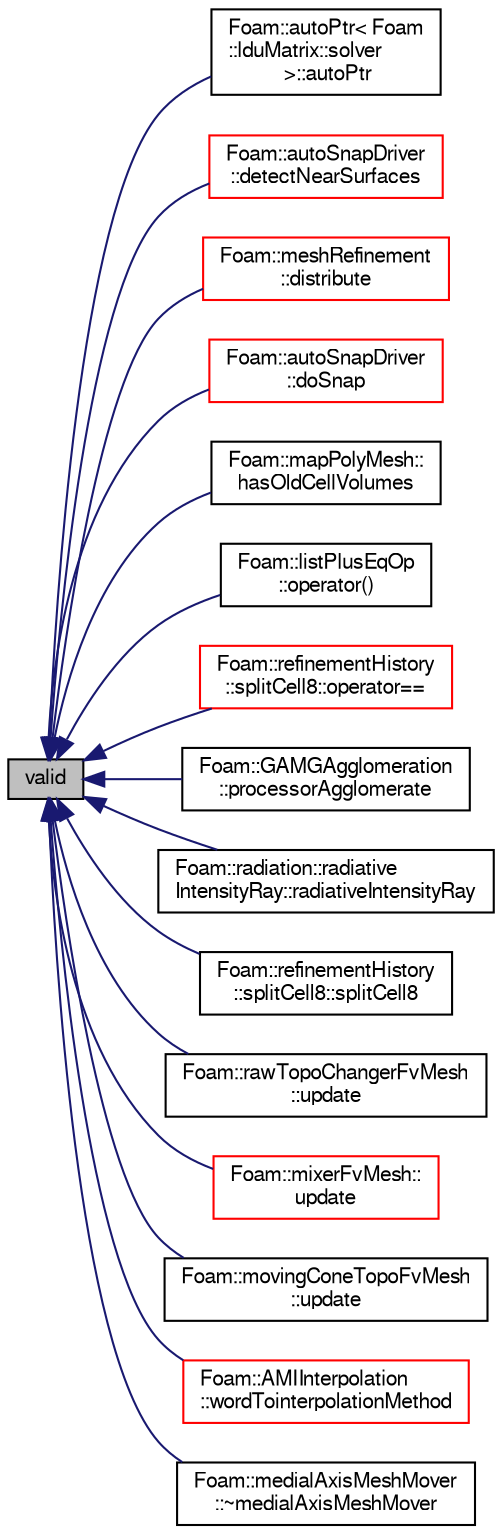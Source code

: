digraph "valid"
{
  bgcolor="transparent";
  edge [fontname="FreeSans",fontsize="10",labelfontname="FreeSans",labelfontsize="10"];
  node [fontname="FreeSans",fontsize="10",shape=record];
  rankdir="LR";
  Node15 [label="valid",height=0.2,width=0.4,color="black", fillcolor="grey75", style="filled", fontcolor="black"];
  Node15 -> Node16 [dir="back",color="midnightblue",fontsize="10",style="solid",fontname="FreeSans"];
  Node16 [label="Foam::autoPtr\< Foam\l::lduMatrix::solver\l \>::autoPtr",height=0.2,width=0.4,color="black",URL="$a25958.html#ae9141d157a0a4a4a164778995d6c0aec",tooltip="Construct either by transferring pointer or cloning. Should. "];
  Node15 -> Node17 [dir="back",color="midnightblue",fontsize="10",style="solid",fontname="FreeSans"];
  Node17 [label="Foam::autoSnapDriver\l::detectNearSurfaces",height=0.2,width=0.4,color="red",URL="$a24622.html#a03198aa35e22c16271a36768040a8c11",tooltip="Per patch point override displacement if in gap situation. "];
  Node15 -> Node24 [dir="back",color="midnightblue",fontsize="10",style="solid",fontname="FreeSans"];
  Node24 [label="Foam::meshRefinement\l::distribute",height=0.2,width=0.4,color="red",URL="$a24662.html#a6be2dc3eb1d541aeb83ee0a2adcc0556",tooltip="Update local numbering for mesh redistribution. "];
  Node15 -> Node26 [dir="back",color="midnightblue",fontsize="10",style="solid",fontname="FreeSans"];
  Node26 [label="Foam::autoSnapDriver\l::doSnap",height=0.2,width=0.4,color="red",URL="$a24622.html#adf0870a8be4483ecdb73b26b20d027ee"];
  Node15 -> Node31 [dir="back",color="midnightblue",fontsize="10",style="solid",fontname="FreeSans"];
  Node31 [label="Foam::mapPolyMesh::\lhasOldCellVolumes",height=0.2,width=0.4,color="black",URL="$a27386.html#adafa489416882732822b88f338e8f25f"];
  Node15 -> Node32 [dir="back",color="midnightblue",fontsize="10",style="solid",fontname="FreeSans"];
  Node32 [label="Foam::listPlusEqOp\l::operator()",height=0.2,width=0.4,color="black",URL="$a24626.html#a2bca5855a51bffee2f0fe2aacc4aba10"];
  Node15 -> Node33 [dir="back",color="midnightblue",fontsize="10",style="solid",fontname="FreeSans"];
  Node33 [label="Foam::refinementHistory\l::splitCell8::operator==",height=0.2,width=0.4,color="red",URL="$a21694.html#a27b7cf85832ec6c72f174b7f7fcc7fd4"];
  Node15 -> Node35 [dir="back",color="midnightblue",fontsize="10",style="solid",fontname="FreeSans"];
  Node35 [label="Foam::GAMGAgglomeration\l::processorAgglomerate",height=0.2,width=0.4,color="black",URL="$a26970.html#a0f449fd7000147afdf5b21346399e5e3",tooltip="Whether to agglomerate across processors. "];
  Node15 -> Node36 [dir="back",color="midnightblue",fontsize="10",style="solid",fontname="FreeSans"];
  Node36 [label="Foam::radiation::radiative\lIntensityRay::radiativeIntensityRay",height=0.2,width=0.4,color="black",URL="$a30026.html#a8ff1f62493fd44fbfb25c919f14bdc70",tooltip="Construct form components. "];
  Node15 -> Node37 [dir="back",color="midnightblue",fontsize="10",style="solid",fontname="FreeSans"];
  Node37 [label="Foam::refinementHistory\l::splitCell8::splitCell8",height=0.2,width=0.4,color="black",URL="$a21694.html#a54ea2dfa7d8d9f4fb3e5f7b68cc5884d",tooltip="Construct as deep copy. "];
  Node15 -> Node38 [dir="back",color="midnightblue",fontsize="10",style="solid",fontname="FreeSans"];
  Node38 [label="Foam::rawTopoChangerFvMesh\l::update",height=0.2,width=0.4,color="black",URL="$a30466.html#aa2aac016e2bf7b5bd2b271786c2791aa",tooltip="Update the mesh for both mesh motion and topology change. "];
  Node15 -> Node39 [dir="back",color="midnightblue",fontsize="10",style="solid",fontname="FreeSans"];
  Node39 [label="Foam::mixerFvMesh::\lupdate",height=0.2,width=0.4,color="red",URL="$a30458.html#aa2aac016e2bf7b5bd2b271786c2791aa",tooltip="Update the mesh for both mesh motion and topology change. "];
  Node15 -> Node41 [dir="back",color="midnightblue",fontsize="10",style="solid",fontname="FreeSans"];
  Node41 [label="Foam::movingConeTopoFvMesh\l::update",height=0.2,width=0.4,color="black",URL="$a30462.html#aa2aac016e2bf7b5bd2b271786c2791aa",tooltip="Update the mesh for both mesh motion and topology change. "];
  Node15 -> Node42 [dir="back",color="midnightblue",fontsize="10",style="solid",fontname="FreeSans"];
  Node42 [label="Foam::AMIInterpolation\l::wordTointerpolationMethod",height=0.2,width=0.4,color="red",URL="$a24866.html#a60e3ed16ffdfe716b129e1e10820c506",tooltip="Convert word to interpolationMethod. "];
  Node15 -> Node45 [dir="back",color="midnightblue",fontsize="10",style="solid",fontname="FreeSans"];
  Node45 [label="Foam::medialAxisMeshMover\l::~medialAxisMeshMover",height=0.2,width=0.4,color="black",URL="$a24654.html#a03eb6ed57214533ca9c7282a850b1ea3"];
}
